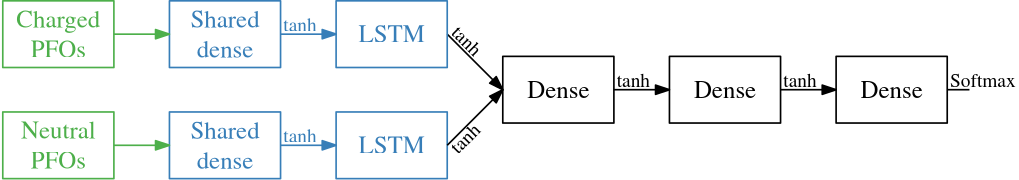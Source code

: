 <?xml version="1.0"?>
<!DOCTYPE ipe SYSTEM "ipe.dtd">
<ipe version="70206" creator="Ipe 7.2.7">
<info created="D:20170724171005" modified="D:20170824150725"/>
<preamble>\usepackage{amsmath}
\usepackage{txfonts}
</preamble>
<ipestyle name="basic">
<symbol name="arrow/arc(spx)">
<path stroke="sym-stroke" fill="sym-stroke" pen="sym-pen">
0 0 m
-1 0.333 l
-1 -0.333 l
h
</path>
</symbol>
<symbol name="arrow/farc(spx)">
<path stroke="sym-stroke" fill="white" pen="sym-pen">
0 0 m
-1 0.333 l
-1 -0.333 l
h
</path>
</symbol>
<symbol name="arrow/ptarc(spx)">
<path stroke="sym-stroke" fill="sym-stroke" pen="sym-pen">
0 0 m
-1 0.333 l
-0.8 0 l
-1 -0.333 l
h
</path>
</symbol>
<symbol name="arrow/fptarc(spx)">
<path stroke="sym-stroke" fill="white" pen="sym-pen">
0 0 m
-1 0.333 l
-0.8 0 l
-1 -0.333 l
h
</path>
</symbol>
<symbol name="mark/circle(sx)" transformations="translations">
<path fill="sym-stroke">
0.6 0 0 0.6 0 0 e
0.4 0 0 0.4 0 0 e
</path>
</symbol>
<symbol name="mark/disk(sx)" transformations="translations">
<path fill="sym-stroke">
0.6 0 0 0.6 0 0 e
</path>
</symbol>
<symbol name="mark/fdisk(sfx)" transformations="translations">
<group>
<path fill="sym-fill">
0.5 0 0 0.5 0 0 e
</path>
<path fill="sym-stroke" fillrule="eofill">
0.6 0 0 0.6 0 0 e
0.4 0 0 0.4 0 0 e
</path>
</group>
</symbol>
<symbol name="mark/box(sx)" transformations="translations">
<path fill="sym-stroke" fillrule="eofill">
-0.6 -0.6 m
0.6 -0.6 l
0.6 0.6 l
-0.6 0.6 l
h
-0.4 -0.4 m
0.4 -0.4 l
0.4 0.4 l
-0.4 0.4 l
h
</path>
</symbol>
<symbol name="mark/square(sx)" transformations="translations">
<path fill="sym-stroke">
-0.6 -0.6 m
0.6 -0.6 l
0.6 0.6 l
-0.6 0.6 l
h
</path>
</symbol>
<symbol name="mark/fsquare(sfx)" transformations="translations">
<group>
<path fill="sym-fill">
-0.5 -0.5 m
0.5 -0.5 l
0.5 0.5 l
-0.5 0.5 l
h
</path>
<path fill="sym-stroke" fillrule="eofill">
-0.6 -0.6 m
0.6 -0.6 l
0.6 0.6 l
-0.6 0.6 l
h
-0.4 -0.4 m
0.4 -0.4 l
0.4 0.4 l
-0.4 0.4 l
h
</path>
</group>
</symbol>
<symbol name="mark/cross(sx)" transformations="translations">
<group>
<path fill="sym-stroke">
-0.43 -0.57 m
0.57 0.43 l
0.43 0.57 l
-0.57 -0.43 l
h
</path>
<path fill="sym-stroke">
-0.43 0.57 m
0.57 -0.43 l
0.43 -0.57 l
-0.57 0.43 l
h
</path>
</group>
</symbol>
<symbol name="arrow/fnormal(spx)">
<path stroke="sym-stroke" fill="white" pen="sym-pen">
0 0 m
-1 0.333 l
-1 -0.333 l
h
</path>
</symbol>
<symbol name="arrow/pointed(spx)">
<path stroke="sym-stroke" fill="sym-stroke" pen="sym-pen">
0 0 m
-1 0.333 l
-0.8 0 l
-1 -0.333 l
h
</path>
</symbol>
<symbol name="arrow/fpointed(spx)">
<path stroke="sym-stroke" fill="white" pen="sym-pen">
0 0 m
-1 0.333 l
-0.8 0 l
-1 -0.333 l
h
</path>
</symbol>
<symbol name="arrow/linear(spx)">
<path stroke="sym-stroke" pen="sym-pen">
-1 0.333 m
0 0 l
-1 -0.333 l
</path>
</symbol>
<symbol name="arrow/fdouble(spx)">
<path stroke="sym-stroke" fill="white" pen="sym-pen">
0 0 m
-1 0.333 l
-1 -0.333 l
h
-1 0 m
-2 0.333 l
-2 -0.333 l
h
</path>
</symbol>
<symbol name="arrow/double(spx)">
<path stroke="sym-stroke" fill="sym-stroke" pen="sym-pen">
0 0 m
-1 0.333 l
-1 -0.333 l
h
-1 0 m
-2 0.333 l
-2 -0.333 l
h
</path>
</symbol>
<pen name="heavier" value="0.8"/>
<pen name="fat" value="1.2"/>
<pen name="ultrafat" value="2"/>
<symbolsize name="large" value="5"/>
<symbolsize name="small" value="2"/>
<symbolsize name="tiny" value="1.1"/>
<arrowsize name="large" value="10"/>
<arrowsize name="small" value="5"/>
<arrowsize name="tiny" value="3"/>
<color name="red" value="1 0 0"/>
<color name="green" value="0 1 0"/>
<color name="blue" value="0 0 1"/>
<color name="yellow" value="1 1 0"/>
<color name="orange" value="1 0.647 0"/>
<color name="gold" value="1 0.843 0"/>
<color name="purple" value="0.627 0.125 0.941"/>
<color name="gray" value="0.745"/>
<color name="brown" value="0.647 0.165 0.165"/>
<color name="navy" value="0 0 0.502"/>
<color name="pink" value="1 0.753 0.796"/>
<color name="seagreen" value="0.18 0.545 0.341"/>
<color name="turquoise" value="0.251 0.878 0.816"/>
<color name="violet" value="0.933 0.51 0.933"/>
<color name="darkblue" value="0 0 0.545"/>
<color name="darkcyan" value="0 0.545 0.545"/>
<color name="darkgray" value="0.663"/>
<color name="darkgreen" value="0 0.392 0"/>
<color name="darkmagenta" value="0.545 0 0.545"/>
<color name="darkorange" value="1 0.549 0"/>
<color name="darkred" value="0.545 0 0"/>
<color name="lightblue" value="0.678 0.847 0.902"/>
<color name="lightcyan" value="0.878 1 1"/>
<color name="lightgray" value="0.827"/>
<color name="lightgreen" value="0.565 0.933 0.565"/>
<color name="lightyellow" value="1 1 0.878"/>
<dashstyle name="dashed" value="[4] 0"/>
<dashstyle name="dotted" value="[1 3] 0"/>
<dashstyle name="dash dotted" value="[4 2 1 2] 0"/>
<dashstyle name="dash dot dotted" value="[4 2 1 2 1 2] 0"/>
<textsize name="large" value="\large"/>
<textsize name="Large" value="\Large"/>
<textsize name="LARGE" value="\LARGE"/>
<textsize name="huge" value="\huge"/>
<textsize name="Huge" value="\Huge"/>
<textsize name="small" value="\small"/>
<textsize name="footnote" value="\footnotesize"/>
<textsize name="tiny" value="\tiny"/>
<textstyle name="center" begin="\begin{center}" end="\end{center}"/>
<textstyle name="itemize" begin="\begin{itemize}" end="\end{itemize}"/>
<textstyle name="item" begin="\begin{itemize}\item{}" end="\end{itemize}"/>
<gridsize name="4 pts" value="4"/>
<gridsize name="8 pts (~3 mm)" value="8"/>
<gridsize name="16 pts (~6 mm)" value="16"/>
<gridsize name="32 pts (~12 mm)" value="32"/>
<gridsize name="10 pts (~3.5 mm)" value="10"/>
<gridsize name="20 pts (~7 mm)" value="20"/>
<gridsize name="14 pts (~5 mm)" value="14"/>
<gridsize name="28 pts (~10 mm)" value="28"/>
<gridsize name="56 pts (~20 mm)" value="56"/>
<anglesize name="90 deg" value="90"/>
<anglesize name="60 deg" value="60"/>
<anglesize name="45 deg" value="45"/>
<anglesize name="30 deg" value="30"/>
<anglesize name="22.5 deg" value="22.5"/>
<opacity name="10%" value="0.1"/>
<opacity name="30%" value="0.3"/>
<opacity name="50%" value="0.5"/>
<opacity name="75%" value="0.75"/>
<tiling name="falling" angle="-60" step="4" width="1"/>
<tiling name="rising" angle="30" step="4" width="1"/>
</ipestyle>
<page>
<layer name="alpha"/>
<view layers="alpha" active="alpha"/>
<path layer="alpha" matrix="1 0 0 1 0 -16" stroke="0.216 0.494 0.722" pen="0.6">
156 816 m
156 792 l
196 792 l
196 816 l
h
</path>
<text matrix="1 0 0 1 8 -8" transformations="translations" pos="148 796" stroke="0.216 0.494 0.722" type="minipage" width="40" height="11.064" depth="5.95" valign="center" size="9" style="center">Shared dense</text>
<text matrix="1 0 0 1 68 -8" transformations="translations" pos="148 796" stroke="0.216 0.494 0.722" type="minipage" width="40" height="5.62" depth="0.5" valign="center" size="9" style="center">LSTM</text>
<path matrix="1 0 0 1 0 -56" stroke="0.216 0.494 0.722" pen="0.6">
156 816 m
156 792 l
196 792 l
196 816 l
h
</path>
<text matrix="1 0 0 1 8 -48" transformations="translations" pos="148 796" stroke="0.216 0.494 0.722" type="minipage" width="40" height="11.064" depth="5.95" valign="center" size="9" style="center">Shared dense</text>
<text matrix="1 0 0 1 68 -48" transformations="translations" pos="148 796" stroke="0.216 0.494 0.722" type="minipage" width="40" height="5.62" depth="0.5" valign="center" size="9" style="center">LSTM</text>
<path matrix="1 0 0 1 60 -56" stroke="0.216 0.494 0.722" pen="0.6">
156 816 m
156 792 l
196 792 l
196 816 l
h
</path>
<text matrix="1 0 0 1 128 -28" transformations="translations" pos="148 796" stroke="black" type="minipage" width="40" height="5.613" depth="0.48" valign="center" size="9" style="center">Dense</text>
<path matrix="1 0 0 1 120 -36" stroke="black" pen="0.6">
156 816 m
156 792 l
196 792 l
196 816 l
h
</path>
<text matrix="1 0 0 1 188 -28" transformations="translations" pos="148 796" stroke="black" type="minipage" width="40" height="5.613" depth="0.48" valign="center" size="9" style="center">Dense</text>
<path matrix="1 0 0 1 180 -36" stroke="black" pen="0.6">
156 816 m
156 792 l
196 792 l
196 816 l
h
</path>
<text matrix="1 0 0 1 248 -28" transformations="translations" pos="148 796" stroke="black" type="minipage" width="40" height="5.613" depth="0.48" valign="center" size="9" style="center">Dense</text>
<path matrix="1 0 0 1 240 -36" stroke="black" pen="0.6">
156 816 m
156 792 l
196 792 l
196 816 l
h
</path>
<path matrix="1 0 0 1 8 -8" stroke="0.216 0.494 0.722" pen="0.6" arrow="normal/small">
188 796 m
208 796 l
</path>
<path matrix="1 0 0 1 8 -8" stroke="0.216 0.494 0.722" pen="0.6" arrow="normal/small">
188 756 m
208 756 l
</path>
<path matrix="1 0 0 1 8 -8" stroke="black" pen="0.6" arrow="normal/small">
308 776 m
328 776 l
</path>
<path matrix="1 0 0 1 8 -8" stroke="black" pen="0.6" arrow="normal/small">
368 776 m
388 776 l
</path>
<path matrix="1 0 0 1 -60 -16" stroke="0.302 0.686 0.29" pen="0.6">
156 816 m
156 792 l
196 792 l
196 816 l
h
</path>
<text matrix="1 0 0 1 -52 -8" transformations="translations" pos="148 796" stroke="0.302 0.686 0.29" type="minipage" width="40" height="11.081" depth="5.96" valign="center" size="9" style="center">Charged PFOs</text>
<path matrix="1 0 0 1 -60 -56" stroke="0.302 0.686 0.29" pen="0.6">
156 816 m
156 792 l
196 792 l
196 816 l
h
</path>
<text matrix="1 0 0 1 -52 -48" transformations="translations" pos="148 796" stroke="0.302 0.686 0.29" type="minipage" width="40" height="11.081" depth="5.96" valign="center" size="9" style="center">Neutral PFOs</text>
<path matrix="1 0 0 1 8 -8" stroke="0.302 0.686 0.29" pen="0.6" arrow="normal/small">
128 756 m
148 756 l
</path>
<path matrix="1 0 0 1 8 -8" stroke="0.302 0.686 0.29" pen="0.6" arrow="normal/small">
128 796 m
148 796 l
</path>
<text matrix="1 0 0 1 5 -7" transformations="translations" pos="192 796" stroke="0.216 0.494 0.722" type="label" width="12.009" height="4.763" depth="0.07" valign="baseline" size="7" style="math">\tanh</text>
<text matrix="1 0 0 1 5 -47" transformations="translations" pos="192 796" stroke="0.216 0.494 0.722" type="label" width="12.009" height="4.763" depth="0.07" valign="baseline" size="7" style="math">\tanh</text>
<text matrix="1 0 0 1 125 -27" transformations="translations" pos="192 796" stroke="black" type="label" width="12.009" height="4.763" depth="0.07" valign="baseline" size="7" style="math">\tanh</text>
<text matrix="1 0 0 1 185 -27" transformations="translations" pos="192 796" stroke="black" type="label" width="12.009" height="4.763" depth="0.07" valign="baseline" size="7" style="math">\tanh</text>
<text matrix="1 0 0 1 -11 -7" transformations="translations" pos="448 776" stroke="black" type="label" width="23.634" height="4.764" depth="0.09" valign="baseline" size="7">Softmax</text>
<path matrix="1 0 0 1 8 -8" stroke="black" pen="0.6" arrow="normal/small">
248 796 m
268 776 l
</path>
<path matrix="1 0 0 1 8 -8" stroke="black" pen="0.6" arrow="normal/small">
248 756 m
268 776 l
</path>
<path matrix="1 0 0 1 8 -8" stroke="black" pen="0.6">
428 776 m
436 776 l
</path>
<text matrix="0.707107 -0.707107 0.707107 0.707107 -441.522 361.041" pos="192 796" stroke="0" type="label" width="12.009" height="4.763" depth="0.07" valign="baseline" size="7" style="math">\tanh</text>
<text matrix="0.707107 0.707107 -0.707107 0.707107 683.642 49.3249" pos="192 796" stroke="black" type="label" width="12.009" height="4.763" depth="0.07" valign="top" size="7" style="math">\tanh</text>
<path matrix="1 0 0 1 60 -16" stroke="0.216 0.494 0.722" pen="0.6">
156 816 m
156 792 l
196 792 l
196 816 l
h
</path>
</page>
</ipe>
